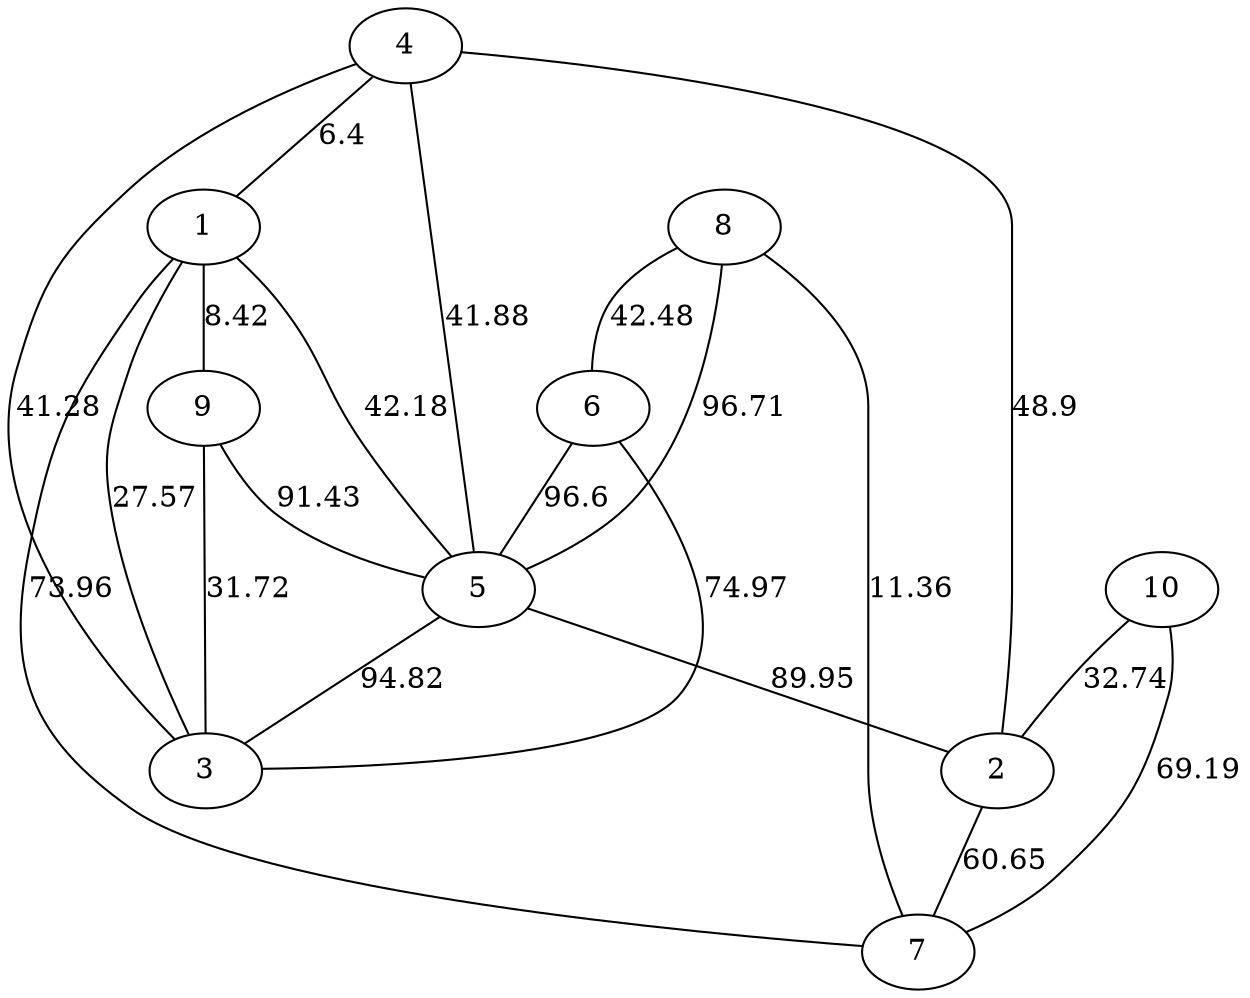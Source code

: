 graph x {
1 -- 7[label=73.96];
1 -- 9[label=8.42];
2 -- 7[label=60.65];
3 -- 1[label=27.57];
4 -- 1[label=6.4];
4 -- 2[label=48.9];
4 -- 3[label=41.28];
4 -- 5[label=41.88];
5 -- 1[label=42.18];
5 -- 2[label=89.95];
5 -- 3[label=94.82];
6 -- 3[label=74.97];
6 -- 5[label=96.6];
8 -- 5[label=96.71];
8 -- 6[label=42.48];
8 -- 7[label=11.36];
9 -- 3[label=31.72];
9 -- 5[label=91.43];
10 -- 2[label=32.74];
10 -- 7[label=69.19];
}